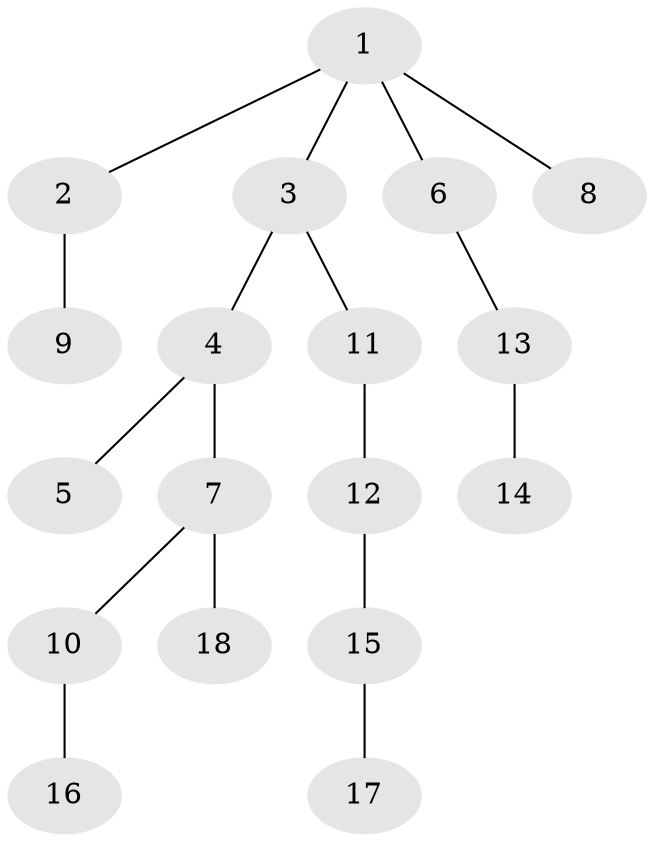 // original degree distribution, {5: 0.06896551724137931, 2: 0.20689655172413793, 3: 0.13793103448275862, 4: 0.06896551724137931, 1: 0.5172413793103449}
// Generated by graph-tools (version 1.1) at 2025/51/03/04/25 22:51:31]
// undirected, 18 vertices, 17 edges
graph export_dot {
  node [color=gray90,style=filled];
  1;
  2;
  3;
  4;
  5;
  6;
  7;
  8;
  9;
  10;
  11;
  12;
  13;
  14;
  15;
  16;
  17;
  18;
  1 -- 2 [weight=1.0];
  1 -- 3 [weight=1.0];
  1 -- 6 [weight=1.0];
  1 -- 8 [weight=1.0];
  2 -- 9 [weight=2.0];
  3 -- 4 [weight=1.0];
  3 -- 11 [weight=1.0];
  4 -- 5 [weight=1.0];
  4 -- 7 [weight=2.0];
  6 -- 13 [weight=1.0];
  7 -- 10 [weight=1.0];
  7 -- 18 [weight=1.0];
  10 -- 16 [weight=1.0];
  11 -- 12 [weight=1.0];
  12 -- 15 [weight=1.0];
  13 -- 14 [weight=2.0];
  15 -- 17 [weight=2.0];
}

